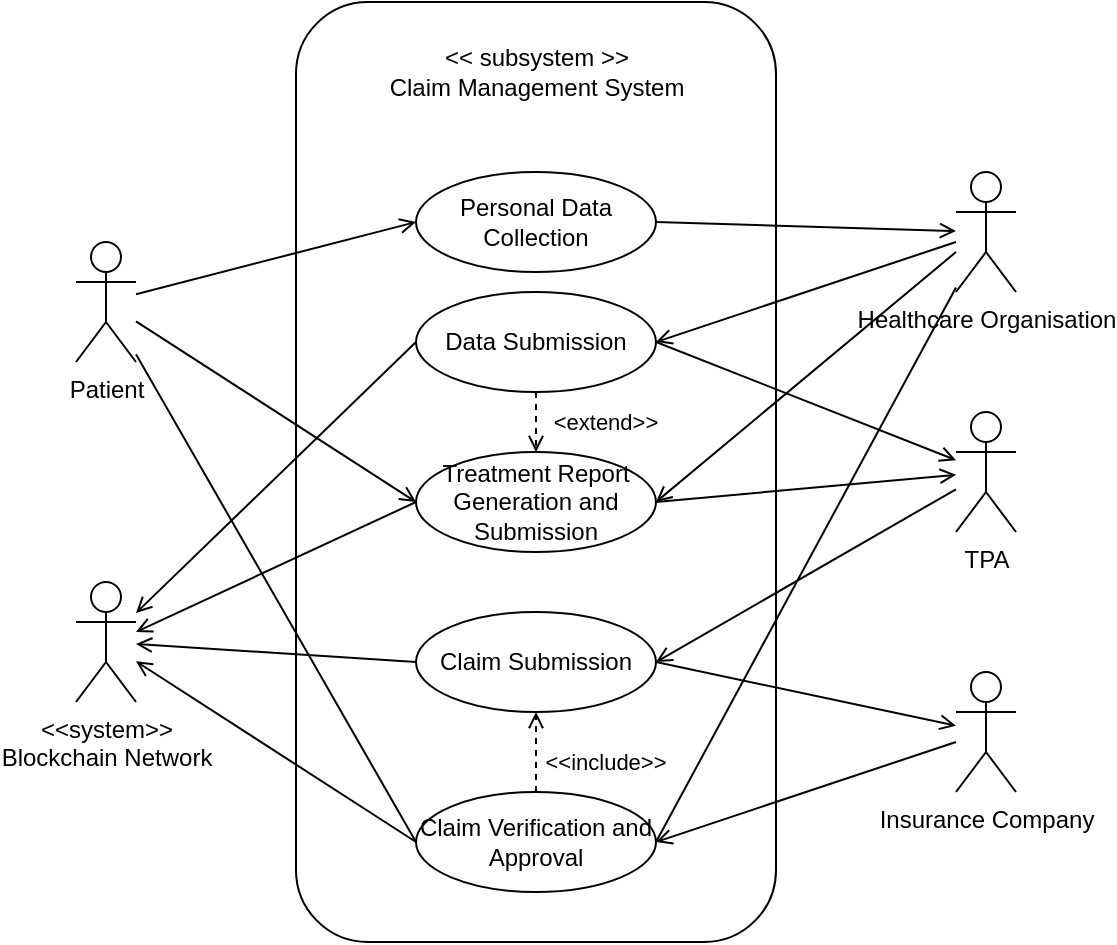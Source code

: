 <mxfile version="24.7.10">
  <diagram name="Page-1" id="GaIt0jzdPK-TT58fEgyK">
    <mxGraphModel dx="989" dy="503" grid="1" gridSize="10" guides="1" tooltips="1" connect="1" arrows="1" fold="1" page="1" pageScale="1" pageWidth="850" pageHeight="1100" math="0" shadow="0">
      <root>
        <mxCell id="0" />
        <mxCell id="1" parent="0" />
        <mxCell id="U44kqR2rgbLLjuSTCM0y-1" value="&lt;div&gt;Patient&lt;/div&gt;" style="shape=umlActor;verticalLabelPosition=bottom;verticalAlign=top;html=1;outlineConnect=0;" vertex="1" parent="1">
          <mxGeometry x="130" y="235" width="30" height="60" as="geometry" />
        </mxCell>
        <mxCell id="U44kqR2rgbLLjuSTCM0y-6" value="&lt;div&gt;&amp;lt;&amp;lt;system&amp;gt;&amp;gt;&lt;/div&gt;&lt;div&gt;Blockchain Network&lt;br&gt;&lt;/div&gt;" style="shape=umlActor;verticalLabelPosition=bottom;verticalAlign=top;html=1;outlineConnect=0;" vertex="1" parent="1">
          <mxGeometry x="130" y="405" width="30" height="60" as="geometry" />
        </mxCell>
        <mxCell id="U44kqR2rgbLLjuSTCM0y-9" value="" style="rounded=1;whiteSpace=wrap;html=1;" vertex="1" parent="1">
          <mxGeometry x="240" y="115" width="240" height="470" as="geometry" />
        </mxCell>
        <mxCell id="U44kqR2rgbLLjuSTCM0y-12" value="&lt;div&gt;&amp;lt;&amp;lt; subsystem &amp;gt;&amp;gt;&lt;/div&gt;&lt;div&gt;Claim Management System&lt;br&gt;&lt;/div&gt;" style="text;html=1;align=center;verticalAlign=middle;resizable=0;points=[];autosize=1;strokeColor=none;fillColor=none;" vertex="1" parent="1">
          <mxGeometry x="275" y="130" width="170" height="40" as="geometry" />
        </mxCell>
        <mxCell id="U44kqR2rgbLLjuSTCM0y-13" value="Healthcare Organisation" style="shape=umlActor;verticalLabelPosition=bottom;verticalAlign=top;html=1;outlineConnect=0;" vertex="1" parent="1">
          <mxGeometry x="570" y="200" width="30" height="60" as="geometry" />
        </mxCell>
        <mxCell id="U44kqR2rgbLLjuSTCM0y-14" value="TPA" style="shape=umlActor;verticalLabelPosition=bottom;verticalAlign=top;html=1;outlineConnect=0;" vertex="1" parent="1">
          <mxGeometry x="570" y="320" width="30" height="60" as="geometry" />
        </mxCell>
        <mxCell id="U44kqR2rgbLLjuSTCM0y-15" value="Insurance Company" style="shape=umlActor;verticalLabelPosition=bottom;verticalAlign=top;html=1;outlineConnect=0;" vertex="1" parent="1">
          <mxGeometry x="570" y="450" width="30" height="60" as="geometry" />
        </mxCell>
        <mxCell id="U44kqR2rgbLLjuSTCM0y-24" style="rounded=0;orthogonalLoop=1;jettySize=auto;html=1;entryX=0;entryY=0.5;entryDx=0;entryDy=0;endArrow=open;endFill=0;" edge="1" parent="1" source="U44kqR2rgbLLjuSTCM0y-1" target="U44kqR2rgbLLjuSTCM0y-18">
          <mxGeometry relative="1" as="geometry" />
        </mxCell>
        <mxCell id="U44kqR2rgbLLjuSTCM0y-18" value="Personal Data Collection" style="ellipse;whiteSpace=wrap;html=1;" vertex="1" parent="1">
          <mxGeometry x="300" y="200" width="120" height="50" as="geometry" />
        </mxCell>
        <mxCell id="U44kqR2rgbLLjuSTCM0y-26" style="rounded=0;orthogonalLoop=1;jettySize=auto;html=1;entryX=1;entryY=0.5;entryDx=0;entryDy=0;endArrow=open;endFill=0;strokeColor=default;curved=0;" edge="1" parent="1" source="U44kqR2rgbLLjuSTCM0y-13" target="U44kqR2rgbLLjuSTCM0y-20">
          <mxGeometry relative="1" as="geometry" />
        </mxCell>
        <mxCell id="U44kqR2rgbLLjuSTCM0y-28" style="edgeStyle=none;shape=connector;rounded=0;orthogonalLoop=1;jettySize=auto;html=1;exitX=1;exitY=0.5;exitDx=0;exitDy=0;strokeColor=default;align=center;verticalAlign=middle;fontFamily=Helvetica;fontSize=11;fontColor=default;labelBackgroundColor=default;endArrow=open;endFill=0;" edge="1" parent="1" source="U44kqR2rgbLLjuSTCM0y-20" target="U44kqR2rgbLLjuSTCM0y-14">
          <mxGeometry relative="1" as="geometry" />
        </mxCell>
        <mxCell id="U44kqR2rgbLLjuSTCM0y-29" style="edgeStyle=none;shape=connector;rounded=0;orthogonalLoop=1;jettySize=auto;html=1;exitX=0;exitY=0.5;exitDx=0;exitDy=0;strokeColor=default;align=center;verticalAlign=middle;fontFamily=Helvetica;fontSize=11;fontColor=default;labelBackgroundColor=default;endArrow=open;endFill=0;" edge="1" parent="1" source="U44kqR2rgbLLjuSTCM0y-20" target="U44kqR2rgbLLjuSTCM0y-6">
          <mxGeometry relative="1" as="geometry">
            <mxPoint x="160" y="430" as="targetPoint" />
          </mxGeometry>
        </mxCell>
        <mxCell id="U44kqR2rgbLLjuSTCM0y-39" style="edgeStyle=none;shape=connector;rounded=0;orthogonalLoop=1;jettySize=auto;html=1;exitX=0.5;exitY=1;exitDx=0;exitDy=0;entryX=0.5;entryY=0;entryDx=0;entryDy=0;strokeColor=default;align=center;verticalAlign=middle;fontFamily=Helvetica;fontSize=11;fontColor=default;labelBackgroundColor=default;endArrow=open;dashed=1;endFill=0;" edge="1" parent="1" source="U44kqR2rgbLLjuSTCM0y-20" target="U44kqR2rgbLLjuSTCM0y-21">
          <mxGeometry relative="1" as="geometry" />
        </mxCell>
        <mxCell id="U44kqR2rgbLLjuSTCM0y-20" value="Data Submission" style="ellipse;whiteSpace=wrap;html=1;" vertex="1" parent="1">
          <mxGeometry x="300" y="260" width="120" height="50" as="geometry" />
        </mxCell>
        <mxCell id="U44kqR2rgbLLjuSTCM0y-41" style="edgeStyle=none;shape=connector;rounded=0;orthogonalLoop=1;jettySize=auto;html=1;exitX=0;exitY=0.5;exitDx=0;exitDy=0;strokeColor=default;align=center;verticalAlign=middle;fontFamily=Helvetica;fontSize=11;fontColor=default;labelBackgroundColor=default;endArrow=open;endFill=0;" edge="1" parent="1" source="U44kqR2rgbLLjuSTCM0y-21">
          <mxGeometry relative="1" as="geometry">
            <mxPoint x="160" y="430" as="targetPoint" />
          </mxGeometry>
        </mxCell>
        <mxCell id="U44kqR2rgbLLjuSTCM0y-43" style="edgeStyle=none;shape=connector;rounded=0;orthogonalLoop=1;jettySize=auto;html=1;exitX=1;exitY=0.5;exitDx=0;exitDy=0;strokeColor=default;align=center;verticalAlign=middle;fontFamily=Helvetica;fontSize=11;fontColor=default;labelBackgroundColor=default;endArrow=open;endFill=0;entryX=1;entryY=0.5;entryDx=0;entryDy=0;" edge="1" parent="1" target="U44kqR2rgbLLjuSTCM0y-21">
          <mxGeometry relative="1" as="geometry">
            <mxPoint x="570.0" y="240" as="sourcePoint" />
          </mxGeometry>
        </mxCell>
        <mxCell id="U44kqR2rgbLLjuSTCM0y-45" style="edgeStyle=none;shape=connector;rounded=0;orthogonalLoop=1;jettySize=auto;html=1;strokeColor=default;align=center;verticalAlign=middle;fontFamily=Helvetica;fontSize=11;fontColor=default;labelBackgroundColor=default;endArrow=open;endFill=0;" edge="1" parent="1" source="U44kqR2rgbLLjuSTCM0y-1">
          <mxGeometry relative="1" as="geometry">
            <mxPoint x="300" y="365" as="targetPoint" />
          </mxGeometry>
        </mxCell>
        <mxCell id="U44kqR2rgbLLjuSTCM0y-46" style="rounded=0;orthogonalLoop=1;jettySize=auto;html=1;exitX=1;exitY=0.5;exitDx=0;exitDy=0;endArrow=open;endFill=0;" edge="1" parent="1" source="U44kqR2rgbLLjuSTCM0y-21" target="U44kqR2rgbLLjuSTCM0y-14">
          <mxGeometry relative="1" as="geometry" />
        </mxCell>
        <mxCell id="U44kqR2rgbLLjuSTCM0y-21" value="Treatment Report Generation and Submission" style="ellipse;whiteSpace=wrap;html=1;" vertex="1" parent="1">
          <mxGeometry x="300" y="340" width="120" height="50" as="geometry" />
        </mxCell>
        <mxCell id="U44kqR2rgbLLjuSTCM0y-30" style="edgeStyle=none;shape=connector;rounded=0;orthogonalLoop=1;jettySize=auto;html=1;exitX=0;exitY=0.5;exitDx=0;exitDy=0;strokeColor=default;align=center;verticalAlign=middle;fontFamily=Helvetica;fontSize=11;fontColor=default;labelBackgroundColor=default;endArrow=open;endFill=0;" edge="1" parent="1" source="U44kqR2rgbLLjuSTCM0y-22" target="U44kqR2rgbLLjuSTCM0y-6">
          <mxGeometry relative="1" as="geometry" />
        </mxCell>
        <mxCell id="U44kqR2rgbLLjuSTCM0y-34" style="edgeStyle=none;shape=connector;rounded=0;orthogonalLoop=1;jettySize=auto;html=1;exitX=1;exitY=0.5;exitDx=0;exitDy=0;strokeColor=default;align=center;verticalAlign=middle;fontFamily=Helvetica;fontSize=11;fontColor=default;labelBackgroundColor=default;endArrow=open;endFill=0;" edge="1" parent="1" source="U44kqR2rgbLLjuSTCM0y-22" target="U44kqR2rgbLLjuSTCM0y-15">
          <mxGeometry relative="1" as="geometry" />
        </mxCell>
        <mxCell id="U44kqR2rgbLLjuSTCM0y-35" style="edgeStyle=none;shape=connector;rounded=0;orthogonalLoop=1;jettySize=auto;html=1;strokeColor=default;align=center;verticalAlign=middle;fontFamily=Helvetica;fontSize=11;fontColor=default;labelBackgroundColor=default;endArrow=open;entryX=1;entryY=0.5;entryDx=0;entryDy=0;endFill=0;" edge="1" parent="1" source="U44kqR2rgbLLjuSTCM0y-14" target="U44kqR2rgbLLjuSTCM0y-22">
          <mxGeometry relative="1" as="geometry" />
        </mxCell>
        <mxCell id="U44kqR2rgbLLjuSTCM0y-22" value="Claim Submission" style="ellipse;whiteSpace=wrap;html=1;" vertex="1" parent="1">
          <mxGeometry x="300" y="420" width="120" height="50" as="geometry" />
        </mxCell>
        <mxCell id="U44kqR2rgbLLjuSTCM0y-31" style="edgeStyle=none;shape=connector;rounded=0;orthogonalLoop=1;jettySize=auto;html=1;exitX=0;exitY=0.5;exitDx=0;exitDy=0;strokeColor=default;align=center;verticalAlign=middle;fontFamily=Helvetica;fontSize=11;fontColor=default;labelBackgroundColor=default;endArrow=open;endFill=0;" edge="1" parent="1" source="U44kqR2rgbLLjuSTCM0y-23" target="U44kqR2rgbLLjuSTCM0y-6">
          <mxGeometry relative="1" as="geometry" />
        </mxCell>
        <mxCell id="U44kqR2rgbLLjuSTCM0y-33" style="edgeStyle=none;shape=connector;rounded=0;orthogonalLoop=1;jettySize=auto;html=1;strokeColor=default;align=center;verticalAlign=middle;fontFamily=Helvetica;fontSize=11;fontColor=default;labelBackgroundColor=default;endArrow=open;entryX=1;entryY=0.5;entryDx=0;entryDy=0;endFill=0;" edge="1" parent="1" source="U44kqR2rgbLLjuSTCM0y-15" target="U44kqR2rgbLLjuSTCM0y-23">
          <mxGeometry relative="1" as="geometry" />
        </mxCell>
        <mxCell id="U44kqR2rgbLLjuSTCM0y-36" style="edgeStyle=none;shape=connector;rounded=0;orthogonalLoop=1;jettySize=auto;html=1;exitX=0.5;exitY=0;exitDx=0;exitDy=0;entryX=0.5;entryY=1;entryDx=0;entryDy=0;strokeColor=default;align=center;verticalAlign=middle;fontFamily=Helvetica;fontSize=11;fontColor=default;labelBackgroundColor=default;endArrow=open;endFill=0;dashed=1;" edge="1" parent="1" source="U44kqR2rgbLLjuSTCM0y-23" target="U44kqR2rgbLLjuSTCM0y-22">
          <mxGeometry relative="1" as="geometry" />
        </mxCell>
        <mxCell id="U44kqR2rgbLLjuSTCM0y-42" style="edgeStyle=none;shape=connector;rounded=0;orthogonalLoop=1;jettySize=auto;html=1;exitX=1;exitY=0.5;exitDx=0;exitDy=0;strokeColor=default;align=center;verticalAlign=middle;fontFamily=Helvetica;fontSize=11;fontColor=default;labelBackgroundColor=default;endArrow=none;endFill=0;" edge="1" parent="1" source="U44kqR2rgbLLjuSTCM0y-23" target="U44kqR2rgbLLjuSTCM0y-13">
          <mxGeometry relative="1" as="geometry">
            <mxPoint x="570.0" y="240" as="targetPoint" />
          </mxGeometry>
        </mxCell>
        <mxCell id="U44kqR2rgbLLjuSTCM0y-44" style="edgeStyle=none;shape=connector;rounded=0;orthogonalLoop=1;jettySize=auto;html=1;strokeColor=default;align=center;verticalAlign=middle;fontFamily=Helvetica;fontSize=11;fontColor=default;labelBackgroundColor=default;endArrow=none;endFill=0;exitX=0;exitY=0.5;exitDx=0;exitDy=0;" edge="1" parent="1" source="U44kqR2rgbLLjuSTCM0y-23" target="U44kqR2rgbLLjuSTCM0y-1">
          <mxGeometry relative="1" as="geometry">
            <mxPoint x="300" y="530" as="sourcePoint" />
          </mxGeometry>
        </mxCell>
        <mxCell id="U44kqR2rgbLLjuSTCM0y-23" value="Claim Verification and Approval" style="ellipse;whiteSpace=wrap;html=1;" vertex="1" parent="1">
          <mxGeometry x="300" y="510" width="120" height="50" as="geometry" />
        </mxCell>
        <mxCell id="U44kqR2rgbLLjuSTCM0y-25" style="rounded=0;orthogonalLoop=1;jettySize=auto;html=1;exitX=1;exitY=0.5;exitDx=0;exitDy=0;endArrow=open;endFill=0;" edge="1" parent="1" source="U44kqR2rgbLLjuSTCM0y-18" target="U44kqR2rgbLLjuSTCM0y-13">
          <mxGeometry relative="1" as="geometry" />
        </mxCell>
        <mxCell id="U44kqR2rgbLLjuSTCM0y-38" value="&amp;lt;&amp;lt;include&amp;gt;&amp;gt;" style="text;strokeColor=none;align=center;fillColor=none;html=1;verticalAlign=middle;whiteSpace=wrap;rounded=0;fontFamily=Helvetica;fontSize=11;fontColor=default;labelBackgroundColor=default;" vertex="1" parent="1">
          <mxGeometry x="365" y="480" width="60" height="30" as="geometry" />
        </mxCell>
        <mxCell id="U44kqR2rgbLLjuSTCM0y-40" value="&lt;div&gt;&amp;lt;extend&amp;gt;&amp;gt;&lt;/div&gt;" style="text;strokeColor=none;align=center;fillColor=none;html=1;verticalAlign=middle;whiteSpace=wrap;rounded=0;fontFamily=Helvetica;fontSize=11;fontColor=default;labelBackgroundColor=default;" vertex="1" parent="1">
          <mxGeometry x="365" y="310" width="60" height="30" as="geometry" />
        </mxCell>
      </root>
    </mxGraphModel>
  </diagram>
</mxfile>
